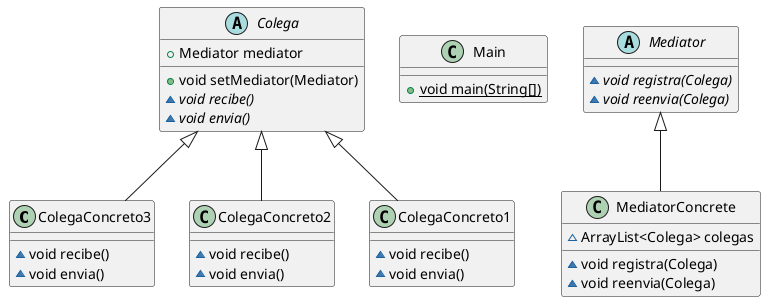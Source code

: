 @startuml
class ColegaConcreto3 {
~ void recibe()
~ void envia()
}

class ColegaConcreto2 {
~ void recibe()
~ void envia()
}

class Main {
+ {static} void main(String[])
}

abstract class Colega {
+ Mediator mediator
+ void setMediator(Mediator)
~ {abstract}void recibe()
~ {abstract}void envia()
}


abstract class Mediator {
~ {abstract}void registra(Colega)
~ {abstract}void reenvia(Colega)
}

class MediatorConcrete {
~ ArrayList<Colega> colegas
~ void registra(Colega)
~ void reenvia(Colega)
}


class ColegaConcreto1 {
~ void recibe()
~ void envia()
}



Colega <|-- ColegaConcreto3
Colega <|-- ColegaConcreto2
Mediator <|-- MediatorConcrete
Colega <|-- ColegaConcreto1
@enduml